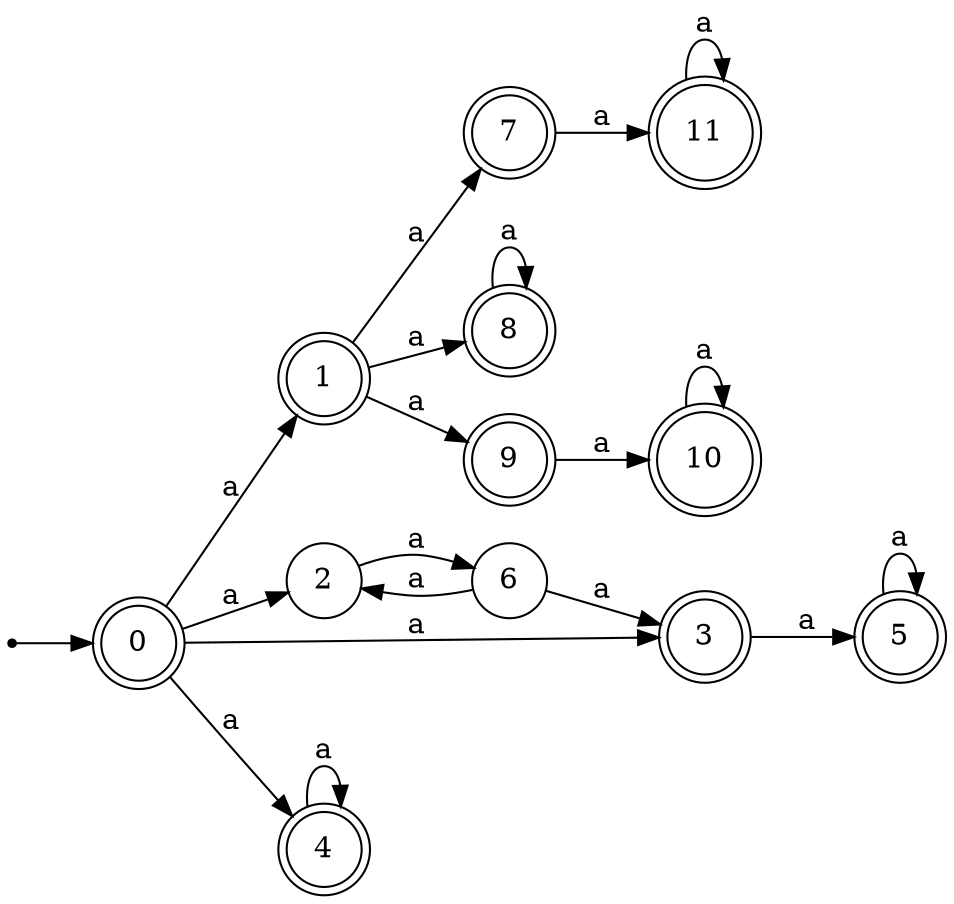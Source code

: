 digraph finite_state_machine {
rankdir=LR;
size="20,20";
node [shape = point]; "dummy0"
node [shape = doublecircle]; "0";"dummy0" -> "0";
node [shape = doublecircle]; "1";node [shape = circle]; "2";
node [shape = doublecircle]; "3";node [shape = doublecircle]; "4";node [shape = doublecircle]; "5";node [shape = circle]; "6";
node [shape = doublecircle]; "7";node [shape = doublecircle]; "8";node [shape = doublecircle]; "9";node [shape = doublecircle]; "10";node [shape = doublecircle]; "11";"0" -> "1" [label = "a"];
 "0" -> "2" [label = "a"];
 "0" -> "3" [label = "a"];
 "0" -> "4" [label = "a"];
 "4" -> "4" [label = "a"];
 "3" -> "5" [label = "a"];
 "5" -> "5" [label = "a"];
 "2" -> "6" [label = "a"];
 "6" -> "2" [label = "a"];
 "6" -> "3" [label = "a"];
 "1" -> "8" [label = "a"];
 "1" -> "9" [label = "a"];
 "1" -> "7" [label = "a"];
 "9" -> "10" [label = "a"];
 "10" -> "10" [label = "a"];
 "8" -> "8" [label = "a"];
 "7" -> "11" [label = "a"];
 "11" -> "11" [label = "a"];
 }
